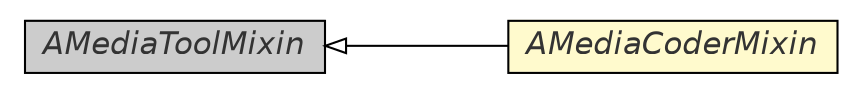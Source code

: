 #!/usr/local/bin/dot
#
# Class diagram 
# Generated by UmlGraph version 4.8 (http://www.spinellis.gr/sw/umlgraph)
#

digraph G {
	edge [fontname="Helvetica",fontsize=10,labelfontname="Helvetica",labelfontsize=10];
	node [fontname="Helvetica",fontsize=10,shape=plaintext];
	rankdir=LR;
	ranksep=1;
	// com.xuggle.mediatool.AMediaToolMixin
	c14941 [label=<<table border="0" cellborder="1" cellspacing="0" cellpadding="2" port="p" bgcolor="grey80" href="./AMediaToolMixin.html">
		<tr><td><table border="0" cellspacing="0" cellpadding="1">
			<tr><td><font face="Helvetica-Oblique"> AMediaToolMixin </font></td></tr>
		</table></td></tr>
		</table>>, fontname="Helvetica", fontcolor="grey20", fontsize=15.0];
	// com.xuggle.mediatool.AMediaCoderMixin
	c14948 [label=<<table border="0" cellborder="1" cellspacing="0" cellpadding="2" port="p" bgcolor="lemonChiffon" href="./AMediaCoderMixin.html">
		<tr><td><table border="0" cellspacing="0" cellpadding="1">
			<tr><td><font face="Helvetica-Oblique"> AMediaCoderMixin </font></td></tr>
		</table></td></tr>
		</table>>, fontname="Helvetica", fontcolor="grey20", fontsize=15.0];
	//com.xuggle.mediatool.AMediaCoderMixin extends com.xuggle.mediatool.AMediaToolMixin
	c14941:p -> c14948:p [dir=back,arrowtail=empty];
}

